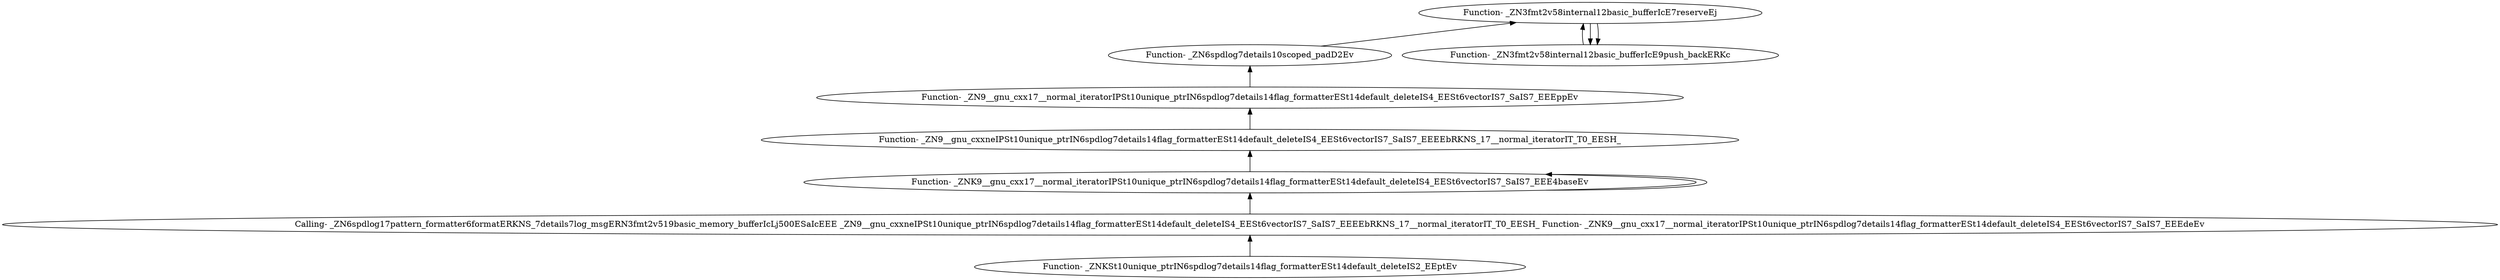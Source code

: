 digraph {
	"Function- _ZNKSt10unique_ptrIN6spdlog7details14flag_formatterESt14default_deleteIS2_EEptEv"
	"Calling- _ZN6spdlog17pattern_formatter6formatERKNS_7details7log_msgERN3fmt2v519basic_memory_bufferIcLj500ESaIcEEE _ZN9__gnu_cxxneIPSt10unique_ptrIN6spdlog7details14flag_formatterESt14default_deleteIS4_EESt6vectorIS7_SaIS7_EEEEbRKNS_17__normal_iteratorIT_T0_EESH_ Function- _ZNK9__gnu_cxx17__normal_iteratorIPSt10unique_ptrIN6spdlog7details14flag_formatterESt14default_deleteIS4_EESt6vectorIS7_SaIS7_EEEdeEv"
	"Calling- _ZN6spdlog17pattern_formatter6formatERKNS_7details7log_msgERN3fmt2v519basic_memory_bufferIcLj500ESaIcEEE _ZN9__gnu_cxxneIPSt10unique_ptrIN6spdlog7details14flag_formatterESt14default_deleteIS4_EESt6vectorIS7_SaIS7_EEEEbRKNS_17__normal_iteratorIT_T0_EESH_ Function- _ZNK9__gnu_cxx17__normal_iteratorIPSt10unique_ptrIN6spdlog7details14flag_formatterESt14default_deleteIS4_EESt6vectorIS7_SaIS7_EEEdeEv" -> "Function- _ZNKSt10unique_ptrIN6spdlog7details14flag_formatterESt14default_deleteIS2_EEptEv" [dir=back]
	"Function- _ZNK9__gnu_cxx17__normal_iteratorIPSt10unique_ptrIN6spdlog7details14flag_formatterESt14default_deleteIS4_EESt6vectorIS7_SaIS7_EEE4baseEv"
	"Function- _ZNK9__gnu_cxx17__normal_iteratorIPSt10unique_ptrIN6spdlog7details14flag_formatterESt14default_deleteIS4_EESt6vectorIS7_SaIS7_EEE4baseEv" -> "Calling- _ZN6spdlog17pattern_formatter6formatERKNS_7details7log_msgERN3fmt2v519basic_memory_bufferIcLj500ESaIcEEE _ZN9__gnu_cxxneIPSt10unique_ptrIN6spdlog7details14flag_formatterESt14default_deleteIS4_EESt6vectorIS7_SaIS7_EEEEbRKNS_17__normal_iteratorIT_T0_EESH_ Function- _ZNK9__gnu_cxx17__normal_iteratorIPSt10unique_ptrIN6spdlog7details14flag_formatterESt14default_deleteIS4_EESt6vectorIS7_SaIS7_EEEdeEv" [dir=back]
	"Function- _ZNK9__gnu_cxx17__normal_iteratorIPSt10unique_ptrIN6spdlog7details14flag_formatterESt14default_deleteIS4_EESt6vectorIS7_SaIS7_EEE4baseEv"
	"Function- _ZNK9__gnu_cxx17__normal_iteratorIPSt10unique_ptrIN6spdlog7details14flag_formatterESt14default_deleteIS4_EESt6vectorIS7_SaIS7_EEE4baseEv" -> "Function- _ZNK9__gnu_cxx17__normal_iteratorIPSt10unique_ptrIN6spdlog7details14flag_formatterESt14default_deleteIS4_EESt6vectorIS7_SaIS7_EEE4baseEv" [dir=back]
	"Function- _ZN9__gnu_cxxneIPSt10unique_ptrIN6spdlog7details14flag_formatterESt14default_deleteIS4_EESt6vectorIS7_SaIS7_EEEEbRKNS_17__normal_iteratorIT_T0_EESH_"
	"Function- _ZN9__gnu_cxxneIPSt10unique_ptrIN6spdlog7details14flag_formatterESt14default_deleteIS4_EESt6vectorIS7_SaIS7_EEEEbRKNS_17__normal_iteratorIT_T0_EESH_" -> "Function- _ZNK9__gnu_cxx17__normal_iteratorIPSt10unique_ptrIN6spdlog7details14flag_formatterESt14default_deleteIS4_EESt6vectorIS7_SaIS7_EEE4baseEv" [dir=back]
	"Function- _ZN9__gnu_cxx17__normal_iteratorIPSt10unique_ptrIN6spdlog7details14flag_formatterESt14default_deleteIS4_EESt6vectorIS7_SaIS7_EEEppEv"
	"Function- _ZN9__gnu_cxx17__normal_iteratorIPSt10unique_ptrIN6spdlog7details14flag_formatterESt14default_deleteIS4_EESt6vectorIS7_SaIS7_EEEppEv" -> "Function- _ZN9__gnu_cxxneIPSt10unique_ptrIN6spdlog7details14flag_formatterESt14default_deleteIS4_EESt6vectorIS7_SaIS7_EEEEbRKNS_17__normal_iteratorIT_T0_EESH_" [dir=back]
	"Function- _ZN6spdlog7details10scoped_padD2Ev"
	"Function- _ZN6spdlog7details10scoped_padD2Ev" -> "Function- _ZN9__gnu_cxx17__normal_iteratorIPSt10unique_ptrIN6spdlog7details14flag_formatterESt14default_deleteIS4_EESt6vectorIS7_SaIS7_EEEppEv" [dir=back]
	"Function- _ZN3fmt2v58internal12basic_bufferIcE7reserveEj"
	"Function- _ZN3fmt2v58internal12basic_bufferIcE7reserveEj" -> "Function- _ZN6spdlog7details10scoped_padD2Ev" [dir=back]
	"Function- _ZN3fmt2v58internal12basic_bufferIcE9push_backERKc"
	"Function- _ZN3fmt2v58internal12basic_bufferIcE9push_backERKc" -> "Function- _ZN3fmt2v58internal12basic_bufferIcE7reserveEj" [dir=back]
	"Function- _ZN3fmt2v58internal12basic_bufferIcE7reserveEj"
	"Function- _ZN3fmt2v58internal12basic_bufferIcE7reserveEj" -> "Function- _ZN3fmt2v58internal12basic_bufferIcE9push_backERKc" [dir=back]
	"Function- _ZN3fmt2v58internal12basic_bufferIcE9push_backERKc"
	"Function- _ZN3fmt2v58internal12basic_bufferIcE9push_backERKc" -> "Function- _ZN3fmt2v58internal12basic_bufferIcE7reserveEj" [dir=back]
}
